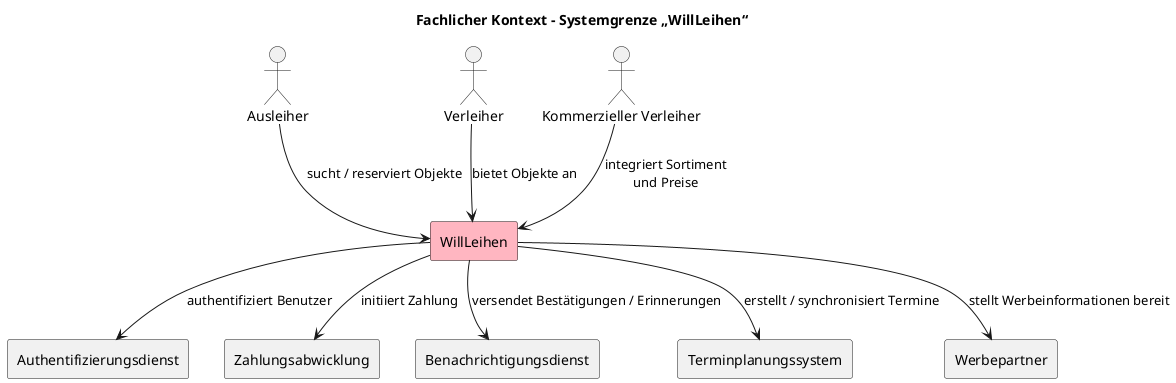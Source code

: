 @startuml
title Fachlicher Kontext – Systemgrenze „WillLeihen“

' Akteure (Personen)
actor Ausleiher
actor Verleiher
actor "Kommerzieller Verleiher" as KommerziellerVerleiher

' Das System selbst
rectangle "WillLeihen" as WillLeihen #LightPink

' Fachliche Nachbarn
rectangle "Authentifizierungsdienst" as Auth
rectangle "Zahlungsabwicklung" as Payment
rectangle "Benachrichtigungsdienst" as Notification
rectangle "Terminplanungssystem" as Calendar
rectangle "Werbepartner" as Ads

' Beziehungen (fachliche Interaktionen)
Ausleiher --> WillLeihen : sucht / reserviert Objekte
Verleiher --> WillLeihen : bietet Objekte an
KommerziellerVerleiher --> WillLeihen : integriert Sortiment\nund Preise

WillLeihen --> Payment : initiiert Zahlung
WillLeihen --> Notification : versendet Bestätigungen / Erinnerungen
WillLeihen --> Calendar : erstellt / synchronisiert Termine
WillLeihen --> Auth : authentifiziert Benutzer
WillLeihen --> Ads : stellt Werbeinformationen bereit

@enduml

